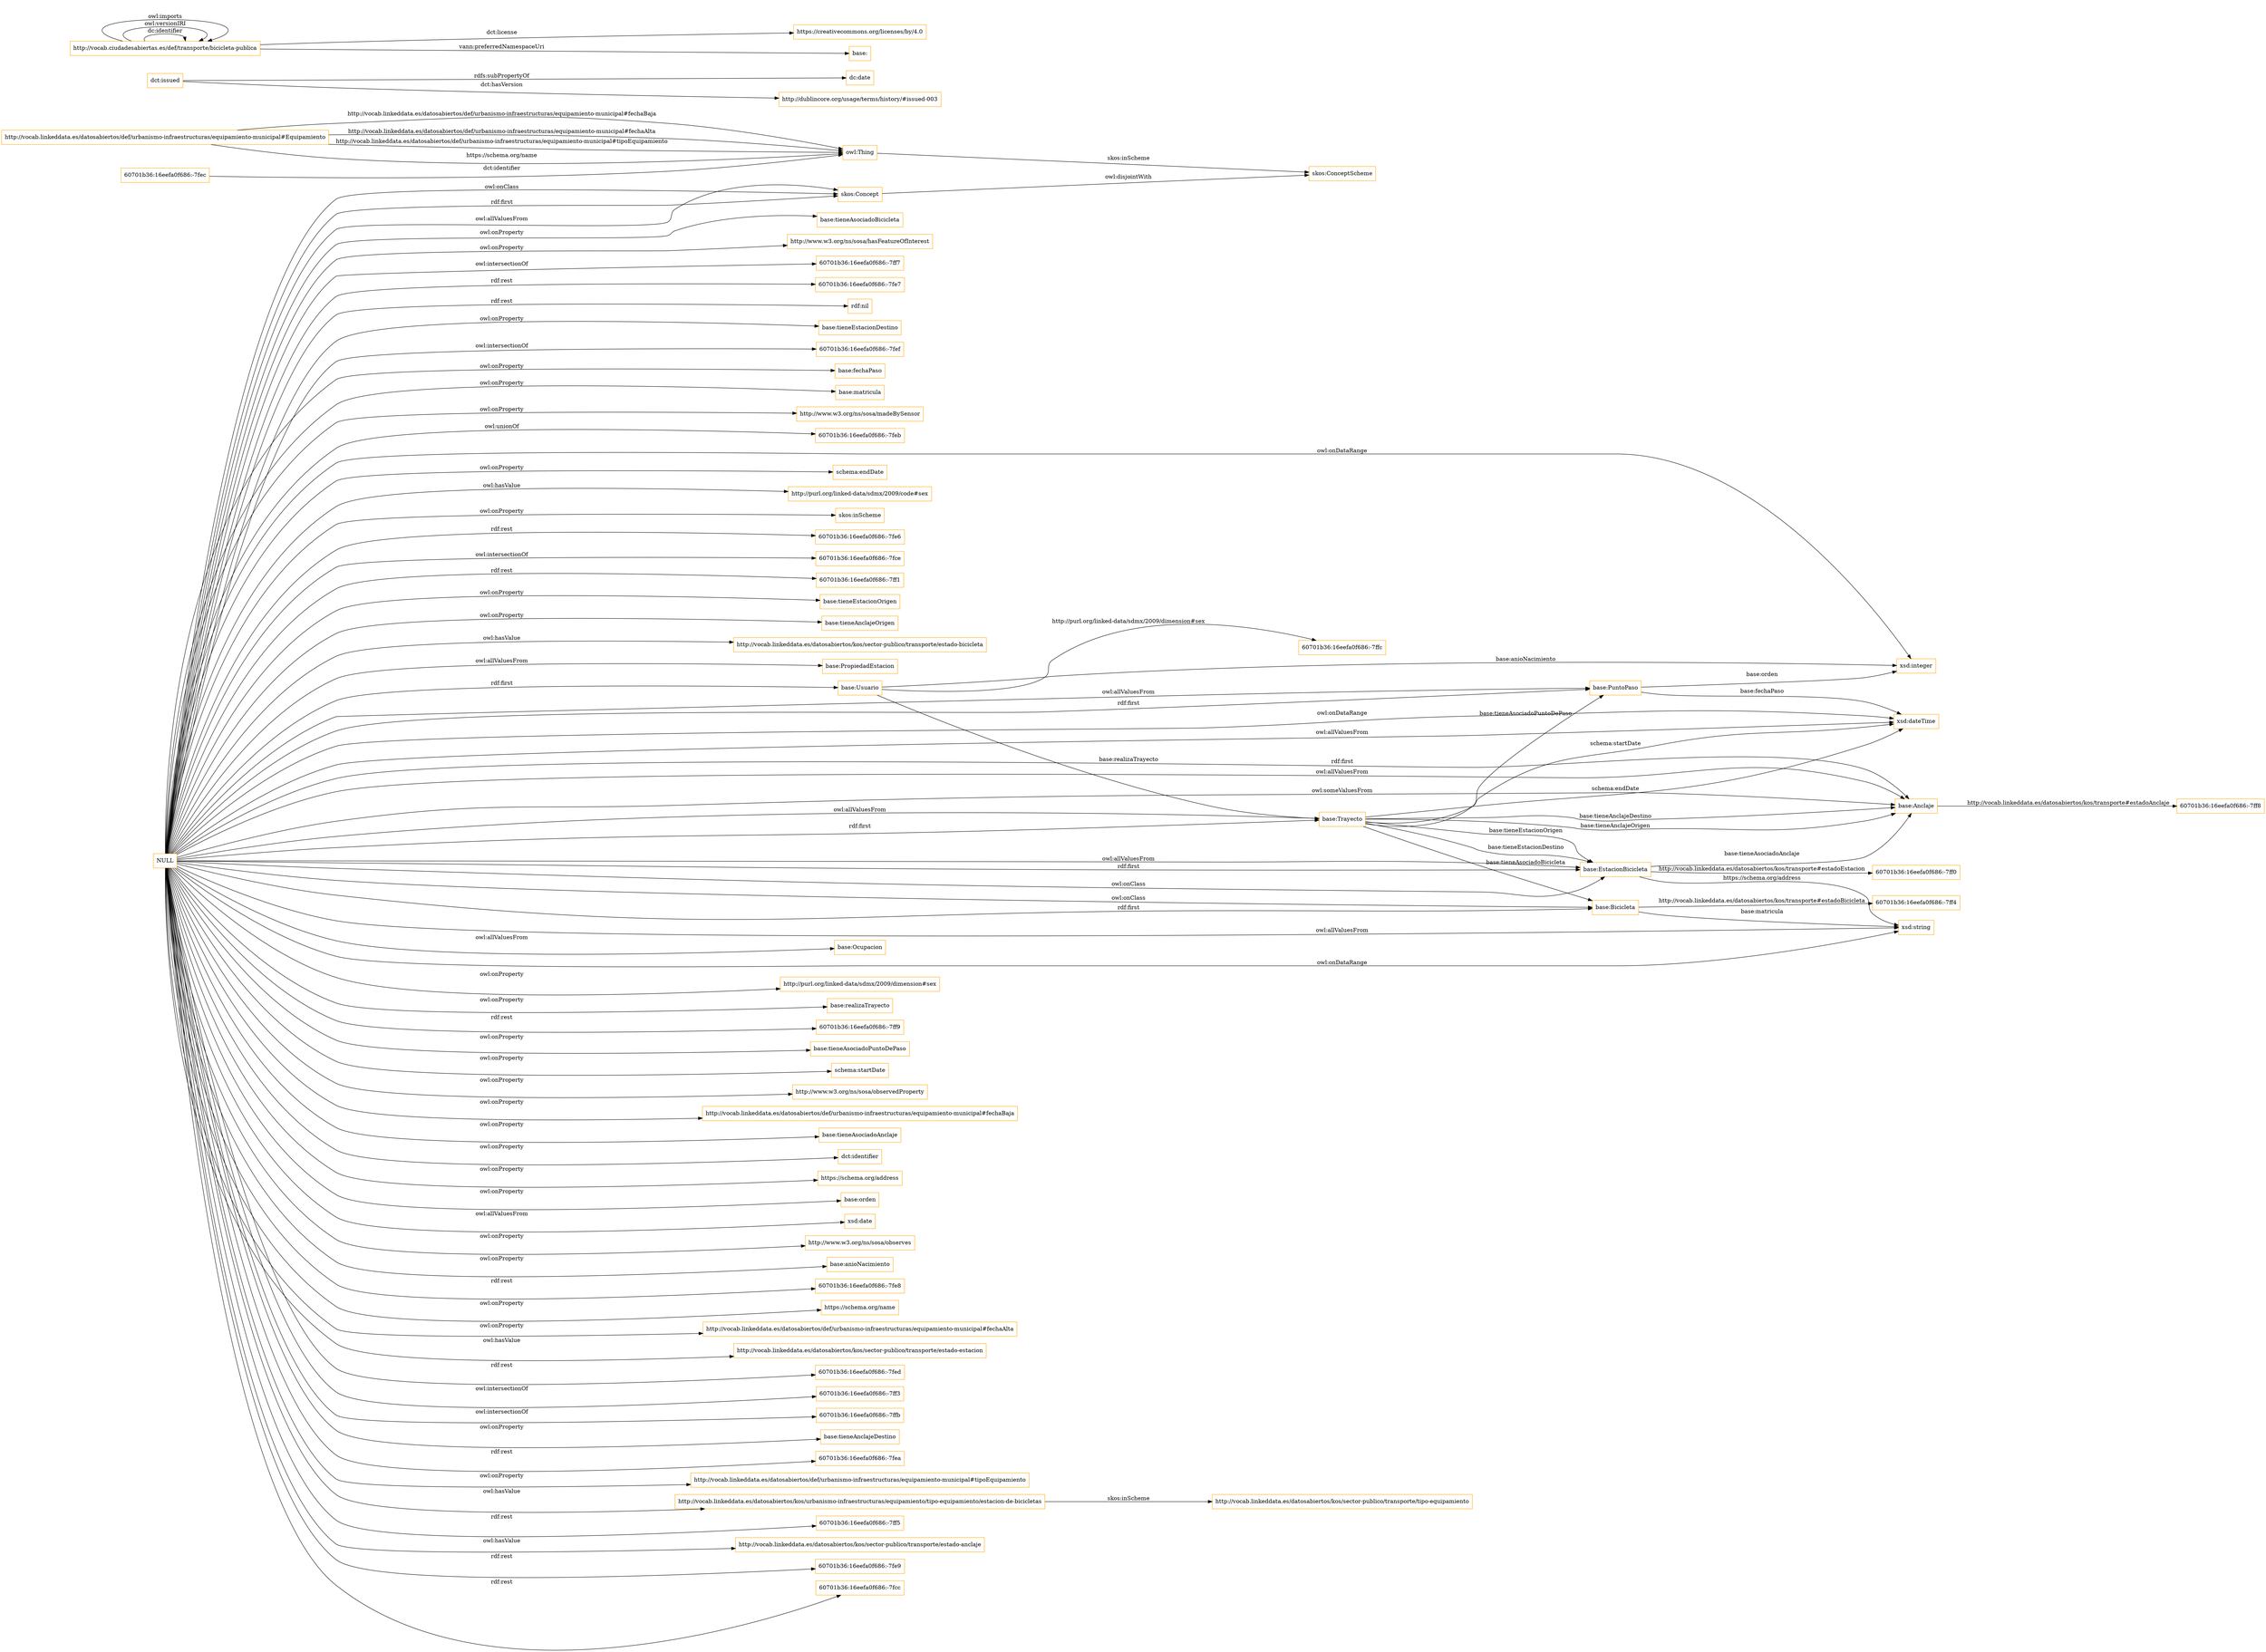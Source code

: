 digraph ar2dtool_diagram { 
rankdir=LR;
size="1501"
node [shape = rectangle, color="orange"]; "base:PropiedadEstacion" "base:PuntoPaso" "base:Anclaje" "base:Usuario" "base:Ocupacion" "60701b36:16eefa0f686:-7fec" "60701b36:16eefa0f686:-7ff4" "60701b36:16eefa0f686:-7ff8" "skos:ConceptScheme" "60701b36:16eefa0f686:-7ff0" "60701b36:16eefa0f686:-7ffc" "http://vocab.linkeddata.es/datosabiertos/def/urbanismo-infraestructuras/equipamiento-municipal#Equipamiento" "skos:Concept" "base:EstacionBicicleta" "base:Trayecto" "base:Bicicleta" ; /*classes style*/
	"NULL" -> "http://www.w3.org/ns/sosa/observedProperty" [ label = "owl:onProperty" ];
	"NULL" -> "http://vocab.linkeddata.es/datosabiertos/def/urbanismo-infraestructuras/equipamiento-municipal#fechaBaja" [ label = "owl:onProperty" ];
	"NULL" -> "base:tieneAsociadoAnclaje" [ label = "owl:onProperty" ];
	"NULL" -> "base:EstacionBicicleta" [ label = "owl:allValuesFrom" ];
	"NULL" -> "dct:identifier" [ label = "owl:onProperty" ];
	"NULL" -> "skos:Concept" [ label = "rdf:first" ];
	"NULL" -> "https://schema.org/address" [ label = "owl:onProperty" ];
	"NULL" -> "base:orden" [ label = "owl:onProperty" ];
	"NULL" -> "xsd:date" [ label = "owl:allValuesFrom" ];
	"NULL" -> "http://www.w3.org/ns/sosa/observes" [ label = "owl:onProperty" ];
	"NULL" -> "base:anioNacimiento" [ label = "owl:onProperty" ];
	"NULL" -> "base:Anclaje" [ label = "owl:allValuesFrom" ];
	"NULL" -> "60701b36:16eefa0f686:-7fe8" [ label = "rdf:rest" ];
	"NULL" -> "https://schema.org/name" [ label = "owl:onProperty" ];
	"NULL" -> "http://vocab.linkeddata.es/datosabiertos/def/urbanismo-infraestructuras/equipamiento-municipal#fechaAlta" [ label = "owl:onProperty" ];
	"NULL" -> "http://vocab.linkeddata.es/datosabiertos/kos/sector-publico/transporte/estado-estacion" [ label = "owl:hasValue" ];
	"NULL" -> "60701b36:16eefa0f686:-7fed" [ label = "rdf:rest" ];
	"NULL" -> "xsd:string" [ label = "owl:allValuesFrom" ];
	"NULL" -> "60701b36:16eefa0f686:-7ff3" [ label = "owl:intersectionOf" ];
	"NULL" -> "base:PuntoPaso" [ label = "rdf:first" ];
	"NULL" -> "60701b36:16eefa0f686:-7ffb" [ label = "owl:intersectionOf" ];
	"NULL" -> "base:tieneAnclajeDestino" [ label = "owl:onProperty" ];
	"NULL" -> "60701b36:16eefa0f686:-7fea" [ label = "rdf:rest" ];
	"NULL" -> "http://vocab.linkeddata.es/datosabiertos/def/urbanismo-infraestructuras/equipamiento-municipal#tipoEquipamiento" [ label = "owl:onProperty" ];
	"NULL" -> "base:EstacionBicicleta" [ label = "rdf:first" ];
	"NULL" -> "http://vocab.linkeddata.es/datosabiertos/kos/urbanismo-infraestructuras/equipamiento/tipo-equipamiento/estacion-de-bicicletas" [ label = "owl:hasValue" ];
	"NULL" -> "xsd:integer" [ label = "owl:onDataRange" ];
	"NULL" -> "60701b36:16eefa0f686:-7ff5" [ label = "rdf:rest" ];
	"NULL" -> "xsd:dateTime" [ label = "owl:onDataRange" ];
	"NULL" -> "http://vocab.linkeddata.es/datosabiertos/kos/sector-publico/transporte/estado-anclaje" [ label = "owl:hasValue" ];
	"NULL" -> "60701b36:16eefa0f686:-7fe9" [ label = "rdf:rest" ];
	"NULL" -> "base:Bicicleta" [ label = "owl:onClass" ];
	"NULL" -> "base:Ocupacion" [ label = "owl:allValuesFrom" ];
	"NULL" -> "60701b36:16eefa0f686:-7fcc" [ label = "rdf:rest" ];
	"NULL" -> "base:tieneAsociadoBicicleta" [ label = "owl:onProperty" ];
	"NULL" -> "base:Anclaje" [ label = "rdf:first" ];
	"NULL" -> "http://www.w3.org/ns/sosa/hasFeatureOfInterest" [ label = "owl:onProperty" ];
	"NULL" -> "base:PropiedadEstacion" [ label = "owl:allValuesFrom" ];
	"NULL" -> "skos:Concept" [ label = "owl:allValuesFrom" ];
	"NULL" -> "60701b36:16eefa0f686:-7ff7" [ label = "owl:intersectionOf" ];
	"NULL" -> "base:Bicicleta" [ label = "rdf:first" ];
	"NULL" -> "60701b36:16eefa0f686:-7fe7" [ label = "rdf:rest" ];
	"NULL" -> "rdf:nil" [ label = "rdf:rest" ];
	"NULL" -> "base:Trayecto" [ label = "rdf:first" ];
	"NULL" -> "base:Trayecto" [ label = "owl:allValuesFrom" ];
	"NULL" -> "base:tieneEstacionDestino" [ label = "owl:onProperty" ];
	"NULL" -> "60701b36:16eefa0f686:-7fef" [ label = "owl:intersectionOf" ];
	"NULL" -> "base:fechaPaso" [ label = "owl:onProperty" ];
	"NULL" -> "base:matricula" [ label = "owl:onProperty" ];
	"NULL" -> "http://www.w3.org/ns/sosa/madeBySensor" [ label = "owl:onProperty" ];
	"NULL" -> "60701b36:16eefa0f686:-7feb" [ label = "owl:unionOf" ];
	"NULL" -> "60701b36:16eefa0f686:-7ff1" [ label = "rdf:rest" ];
	"NULL" -> "base:Usuario" [ label = "rdf:first" ];
	"NULL" -> "xsd:dateTime" [ label = "owl:allValuesFrom" ];
	"NULL" -> "base:tieneEstacionOrigen" [ label = "owl:onProperty" ];
	"NULL" -> "base:Anclaje" [ label = "owl:someValuesFrom" ];
	"NULL" -> "base:tieneAnclajeOrigen" [ label = "owl:onProperty" ];
	"NULL" -> "xsd:string" [ label = "owl:onDataRange" ];
	"NULL" -> "skos:Concept" [ label = "owl:onClass" ];
	"NULL" -> "base:PuntoPaso" [ label = "owl:allValuesFrom" ];
	"NULL" -> "http://vocab.linkeddata.es/datosabiertos/kos/sector-publico/transporte/estado-bicicleta" [ label = "owl:hasValue" ];
	"NULL" -> "schema:endDate" [ label = "owl:onProperty" ];
	"NULL" -> "http://purl.org/linked-data/sdmx/2009/code#sex" [ label = "owl:hasValue" ];
	"NULL" -> "skos:inScheme" [ label = "owl:onProperty" ];
	"NULL" -> "60701b36:16eefa0f686:-7fe6" [ label = "rdf:rest" ];
	"NULL" -> "60701b36:16eefa0f686:-7fce" [ label = "owl:intersectionOf" ];
	"NULL" -> "http://purl.org/linked-data/sdmx/2009/dimension#sex" [ label = "owl:onProperty" ];
	"NULL" -> "base:realizaTrayecto" [ label = "owl:onProperty" ];
	"NULL" -> "base:EstacionBicicleta" [ label = "owl:onClass" ];
	"NULL" -> "60701b36:16eefa0f686:-7ff9" [ label = "rdf:rest" ];
	"NULL" -> "base:tieneAsociadoPuntoDePaso" [ label = "owl:onProperty" ];
	"NULL" -> "schema:startDate" [ label = "owl:onProperty" ];
	"http://vocab.linkeddata.es/datosabiertos/kos/urbanismo-infraestructuras/equipamiento/tipo-equipamiento/estacion-de-bicicletas" -> "http://vocab.linkeddata.es/datosabiertos/kos/sector-publico/transporte/tipo-equipamiento" [ label = "skos:inScheme" ];
	"skos:Concept" -> "skos:ConceptScheme" [ label = "owl:disjointWith" ];
	"dct:issued" -> "dc:date" [ label = "rdfs:subPropertyOf" ];
	"dct:issued" -> "http://dublincore.org/usage/terms/history/#issued-003" [ label = "dct:hasVersion" ];
	"http://vocab.ciudadesabiertas.es/def/transporte/bicicleta-publica" -> "http://vocab.ciudadesabiertas.es/def/transporte/bicicleta-publica" [ label = "dc:identifier" ];
	"http://vocab.ciudadesabiertas.es/def/transporte/bicicleta-publica" -> "https://creativecommons.org/licenses/by/4.0" [ label = "dct:license" ];
	"http://vocab.ciudadesabiertas.es/def/transporte/bicicleta-publica" -> "http://vocab.ciudadesabiertas.es/def/transporte/bicicleta-publica" [ label = "owl:versionIRI" ];
	"http://vocab.ciudadesabiertas.es/def/transporte/bicicleta-publica" -> "base:" [ label = "vann:preferredNamespaceUri" ];
	"http://vocab.ciudadesabiertas.es/def/transporte/bicicleta-publica" -> "http://vocab.ciudadesabiertas.es/def/transporte/bicicleta-publica" [ label = "owl:imports" ];
	"http://vocab.linkeddata.es/datosabiertos/def/urbanismo-infraestructuras/equipamiento-municipal#Equipamiento" -> "owl:Thing" [ label = "http://vocab.linkeddata.es/datosabiertos/def/urbanismo-infraestructuras/equipamiento-municipal#tipoEquipamiento" ];
	"base:Trayecto" -> "xsd:dateTime" [ label = "schema:startDate" ];
	"base:Trayecto" -> "base:EstacionBicicleta" [ label = "base:tieneEstacionOrigen" ];
	"base:Bicicleta" -> "xsd:string" [ label = "base:matricula" ];
	"base:Trayecto" -> "base:Anclaje" [ label = "base:tieneAnclajeDestino" ];
	"base:Trayecto" -> "base:PuntoPaso" [ label = "base:tieneAsociadoPuntoDePaso" ];
	"owl:Thing" -> "skos:ConceptScheme" [ label = "skos:inScheme" ];
	"base:EstacionBicicleta" -> "base:Anclaje" [ label = "base:tieneAsociadoAnclaje" ];
	"http://vocab.linkeddata.es/datosabiertos/def/urbanismo-infraestructuras/equipamiento-municipal#Equipamiento" -> "owl:Thing" [ label = "https://schema.org/name" ];
	"http://vocab.linkeddata.es/datosabiertos/def/urbanismo-infraestructuras/equipamiento-municipal#Equipamiento" -> "owl:Thing" [ label = "http://vocab.linkeddata.es/datosabiertos/def/urbanismo-infraestructuras/equipamiento-municipal#fechaBaja" ];
	"base:Trayecto" -> "base:Bicicleta" [ label = "base:tieneAsociadoBicicleta" ];
	"base:Trayecto" -> "base:Anclaje" [ label = "base:tieneAnclajeOrigen" ];
	"base:Bicicleta" -> "60701b36:16eefa0f686:-7ff4" [ label = "http://vocab.linkeddata.es/datosabiertos/kos/transporte#estadoBicicleta" ];
	"base:PuntoPaso" -> "xsd:dateTime" [ label = "base:fechaPaso" ];
	"base:EstacionBicicleta" -> "xsd:string" [ label = "https://schema.org/address" ];
	"60701b36:16eefa0f686:-7fec" -> "owl:Thing" [ label = "dct:identifier" ];
	"base:Trayecto" -> "base:EstacionBicicleta" [ label = "base:tieneEstacionDestino" ];
	"base:Trayecto" -> "xsd:dateTime" [ label = "schema:endDate" ];
	"base:Usuario" -> "xsd:integer" [ label = "base:anioNacimiento" ];
	"base:Anclaje" -> "60701b36:16eefa0f686:-7ff8" [ label = "http://vocab.linkeddata.es/datosabiertos/kos/transporte#estadoAnclaje" ];
	"base:Usuario" -> "60701b36:16eefa0f686:-7ffc" [ label = "http://purl.org/linked-data/sdmx/2009/dimension#sex" ];
	"base:EstacionBicicleta" -> "60701b36:16eefa0f686:-7ff0" [ label = "http://vocab.linkeddata.es/datosabiertos/kos/transporte#estadoEstacion" ];
	"base:Usuario" -> "base:Trayecto" [ label = "base:realizaTrayecto" ];
	"base:PuntoPaso" -> "xsd:integer" [ label = "base:orden" ];
	"http://vocab.linkeddata.es/datosabiertos/def/urbanismo-infraestructuras/equipamiento-municipal#Equipamiento" -> "owl:Thing" [ label = "http://vocab.linkeddata.es/datosabiertos/def/urbanismo-infraestructuras/equipamiento-municipal#fechaAlta" ];

}
